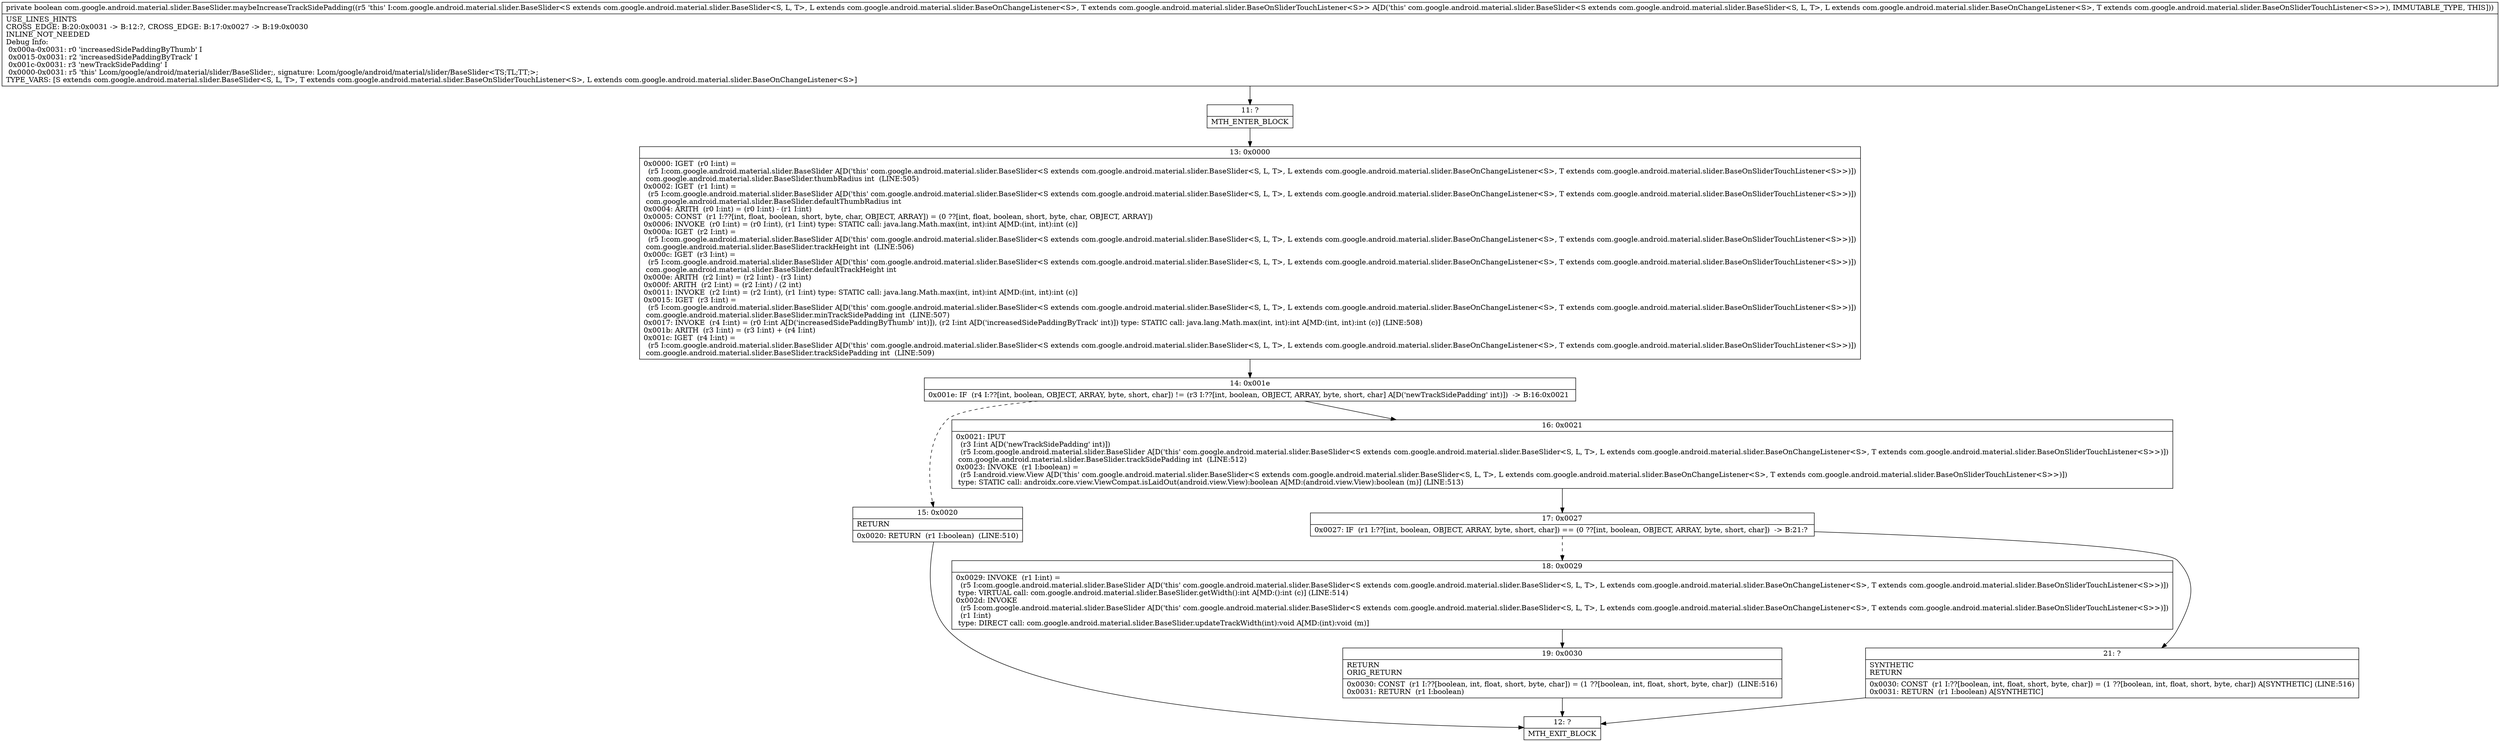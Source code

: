 digraph "CFG forcom.google.android.material.slider.BaseSlider.maybeIncreaseTrackSidePadding()Z" {
Node_11 [shape=record,label="{11\:\ ?|MTH_ENTER_BLOCK\l}"];
Node_13 [shape=record,label="{13\:\ 0x0000|0x0000: IGET  (r0 I:int) = \l  (r5 I:com.google.android.material.slider.BaseSlider A[D('this' com.google.android.material.slider.BaseSlider\<S extends com.google.android.material.slider.BaseSlider\<S, L, T\>, L extends com.google.android.material.slider.BaseOnChangeListener\<S\>, T extends com.google.android.material.slider.BaseOnSliderTouchListener\<S\>\>)])\l com.google.android.material.slider.BaseSlider.thumbRadius int  (LINE:505)\l0x0002: IGET  (r1 I:int) = \l  (r5 I:com.google.android.material.slider.BaseSlider A[D('this' com.google.android.material.slider.BaseSlider\<S extends com.google.android.material.slider.BaseSlider\<S, L, T\>, L extends com.google.android.material.slider.BaseOnChangeListener\<S\>, T extends com.google.android.material.slider.BaseOnSliderTouchListener\<S\>\>)])\l com.google.android.material.slider.BaseSlider.defaultThumbRadius int \l0x0004: ARITH  (r0 I:int) = (r0 I:int) \- (r1 I:int) \l0x0005: CONST  (r1 I:??[int, float, boolean, short, byte, char, OBJECT, ARRAY]) = (0 ??[int, float, boolean, short, byte, char, OBJECT, ARRAY]) \l0x0006: INVOKE  (r0 I:int) = (r0 I:int), (r1 I:int) type: STATIC call: java.lang.Math.max(int, int):int A[MD:(int, int):int (c)]\l0x000a: IGET  (r2 I:int) = \l  (r5 I:com.google.android.material.slider.BaseSlider A[D('this' com.google.android.material.slider.BaseSlider\<S extends com.google.android.material.slider.BaseSlider\<S, L, T\>, L extends com.google.android.material.slider.BaseOnChangeListener\<S\>, T extends com.google.android.material.slider.BaseOnSliderTouchListener\<S\>\>)])\l com.google.android.material.slider.BaseSlider.trackHeight int  (LINE:506)\l0x000c: IGET  (r3 I:int) = \l  (r5 I:com.google.android.material.slider.BaseSlider A[D('this' com.google.android.material.slider.BaseSlider\<S extends com.google.android.material.slider.BaseSlider\<S, L, T\>, L extends com.google.android.material.slider.BaseOnChangeListener\<S\>, T extends com.google.android.material.slider.BaseOnSliderTouchListener\<S\>\>)])\l com.google.android.material.slider.BaseSlider.defaultTrackHeight int \l0x000e: ARITH  (r2 I:int) = (r2 I:int) \- (r3 I:int) \l0x000f: ARITH  (r2 I:int) = (r2 I:int) \/ (2 int) \l0x0011: INVOKE  (r2 I:int) = (r2 I:int), (r1 I:int) type: STATIC call: java.lang.Math.max(int, int):int A[MD:(int, int):int (c)]\l0x0015: IGET  (r3 I:int) = \l  (r5 I:com.google.android.material.slider.BaseSlider A[D('this' com.google.android.material.slider.BaseSlider\<S extends com.google.android.material.slider.BaseSlider\<S, L, T\>, L extends com.google.android.material.slider.BaseOnChangeListener\<S\>, T extends com.google.android.material.slider.BaseOnSliderTouchListener\<S\>\>)])\l com.google.android.material.slider.BaseSlider.minTrackSidePadding int  (LINE:507)\l0x0017: INVOKE  (r4 I:int) = (r0 I:int A[D('increasedSidePaddingByThumb' int)]), (r2 I:int A[D('increasedSidePaddingByTrack' int)]) type: STATIC call: java.lang.Math.max(int, int):int A[MD:(int, int):int (c)] (LINE:508)\l0x001b: ARITH  (r3 I:int) = (r3 I:int) + (r4 I:int) \l0x001c: IGET  (r4 I:int) = \l  (r5 I:com.google.android.material.slider.BaseSlider A[D('this' com.google.android.material.slider.BaseSlider\<S extends com.google.android.material.slider.BaseSlider\<S, L, T\>, L extends com.google.android.material.slider.BaseOnChangeListener\<S\>, T extends com.google.android.material.slider.BaseOnSliderTouchListener\<S\>\>)])\l com.google.android.material.slider.BaseSlider.trackSidePadding int  (LINE:509)\l}"];
Node_14 [shape=record,label="{14\:\ 0x001e|0x001e: IF  (r4 I:??[int, boolean, OBJECT, ARRAY, byte, short, char]) != (r3 I:??[int, boolean, OBJECT, ARRAY, byte, short, char] A[D('newTrackSidePadding' int)])  \-\> B:16:0x0021 \l}"];
Node_15 [shape=record,label="{15\:\ 0x0020|RETURN\l|0x0020: RETURN  (r1 I:boolean)  (LINE:510)\l}"];
Node_12 [shape=record,label="{12\:\ ?|MTH_EXIT_BLOCK\l}"];
Node_16 [shape=record,label="{16\:\ 0x0021|0x0021: IPUT  \l  (r3 I:int A[D('newTrackSidePadding' int)])\l  (r5 I:com.google.android.material.slider.BaseSlider A[D('this' com.google.android.material.slider.BaseSlider\<S extends com.google.android.material.slider.BaseSlider\<S, L, T\>, L extends com.google.android.material.slider.BaseOnChangeListener\<S\>, T extends com.google.android.material.slider.BaseOnSliderTouchListener\<S\>\>)])\l com.google.android.material.slider.BaseSlider.trackSidePadding int  (LINE:512)\l0x0023: INVOKE  (r1 I:boolean) = \l  (r5 I:android.view.View A[D('this' com.google.android.material.slider.BaseSlider\<S extends com.google.android.material.slider.BaseSlider\<S, L, T\>, L extends com.google.android.material.slider.BaseOnChangeListener\<S\>, T extends com.google.android.material.slider.BaseOnSliderTouchListener\<S\>\>)])\l type: STATIC call: androidx.core.view.ViewCompat.isLaidOut(android.view.View):boolean A[MD:(android.view.View):boolean (m)] (LINE:513)\l}"];
Node_17 [shape=record,label="{17\:\ 0x0027|0x0027: IF  (r1 I:??[int, boolean, OBJECT, ARRAY, byte, short, char]) == (0 ??[int, boolean, OBJECT, ARRAY, byte, short, char])  \-\> B:21:? \l}"];
Node_18 [shape=record,label="{18\:\ 0x0029|0x0029: INVOKE  (r1 I:int) = \l  (r5 I:com.google.android.material.slider.BaseSlider A[D('this' com.google.android.material.slider.BaseSlider\<S extends com.google.android.material.slider.BaseSlider\<S, L, T\>, L extends com.google.android.material.slider.BaseOnChangeListener\<S\>, T extends com.google.android.material.slider.BaseOnSliderTouchListener\<S\>\>)])\l type: VIRTUAL call: com.google.android.material.slider.BaseSlider.getWidth():int A[MD:():int (c)] (LINE:514)\l0x002d: INVOKE  \l  (r5 I:com.google.android.material.slider.BaseSlider A[D('this' com.google.android.material.slider.BaseSlider\<S extends com.google.android.material.slider.BaseSlider\<S, L, T\>, L extends com.google.android.material.slider.BaseOnChangeListener\<S\>, T extends com.google.android.material.slider.BaseOnSliderTouchListener\<S\>\>)])\l  (r1 I:int)\l type: DIRECT call: com.google.android.material.slider.BaseSlider.updateTrackWidth(int):void A[MD:(int):void (m)]\l}"];
Node_19 [shape=record,label="{19\:\ 0x0030|RETURN\lORIG_RETURN\l|0x0030: CONST  (r1 I:??[boolean, int, float, short, byte, char]) = (1 ??[boolean, int, float, short, byte, char])  (LINE:516)\l0x0031: RETURN  (r1 I:boolean) \l}"];
Node_21 [shape=record,label="{21\:\ ?|SYNTHETIC\lRETURN\l|0x0030: CONST  (r1 I:??[boolean, int, float, short, byte, char]) = (1 ??[boolean, int, float, short, byte, char]) A[SYNTHETIC] (LINE:516)\l0x0031: RETURN  (r1 I:boolean) A[SYNTHETIC]\l}"];
MethodNode[shape=record,label="{private boolean com.google.android.material.slider.BaseSlider.maybeIncreaseTrackSidePadding((r5 'this' I:com.google.android.material.slider.BaseSlider\<S extends com.google.android.material.slider.BaseSlider\<S, L, T\>, L extends com.google.android.material.slider.BaseOnChangeListener\<S\>, T extends com.google.android.material.slider.BaseOnSliderTouchListener\<S\>\> A[D('this' com.google.android.material.slider.BaseSlider\<S extends com.google.android.material.slider.BaseSlider\<S, L, T\>, L extends com.google.android.material.slider.BaseOnChangeListener\<S\>, T extends com.google.android.material.slider.BaseOnSliderTouchListener\<S\>\>), IMMUTABLE_TYPE, THIS]))  | USE_LINES_HINTS\lCROSS_EDGE: B:20:0x0031 \-\> B:12:?, CROSS_EDGE: B:17:0x0027 \-\> B:19:0x0030\lINLINE_NOT_NEEDED\lDebug Info:\l  0x000a\-0x0031: r0 'increasedSidePaddingByThumb' I\l  0x0015\-0x0031: r2 'increasedSidePaddingByTrack' I\l  0x001c\-0x0031: r3 'newTrackSidePadding' I\l  0x0000\-0x0031: r5 'this' Lcom\/google\/android\/material\/slider\/BaseSlider;, signature: Lcom\/google\/android\/material\/slider\/BaseSlider\<TS;TL;TT;\>;\lTYPE_VARS: [S extends com.google.android.material.slider.BaseSlider\<S, L, T\>, T extends com.google.android.material.slider.BaseOnSliderTouchListener\<S\>, L extends com.google.android.material.slider.BaseOnChangeListener\<S\>]\l}"];
MethodNode -> Node_11;Node_11 -> Node_13;
Node_13 -> Node_14;
Node_14 -> Node_15[style=dashed];
Node_14 -> Node_16;
Node_15 -> Node_12;
Node_16 -> Node_17;
Node_17 -> Node_18[style=dashed];
Node_17 -> Node_21;
Node_18 -> Node_19;
Node_19 -> Node_12;
Node_21 -> Node_12;
}


